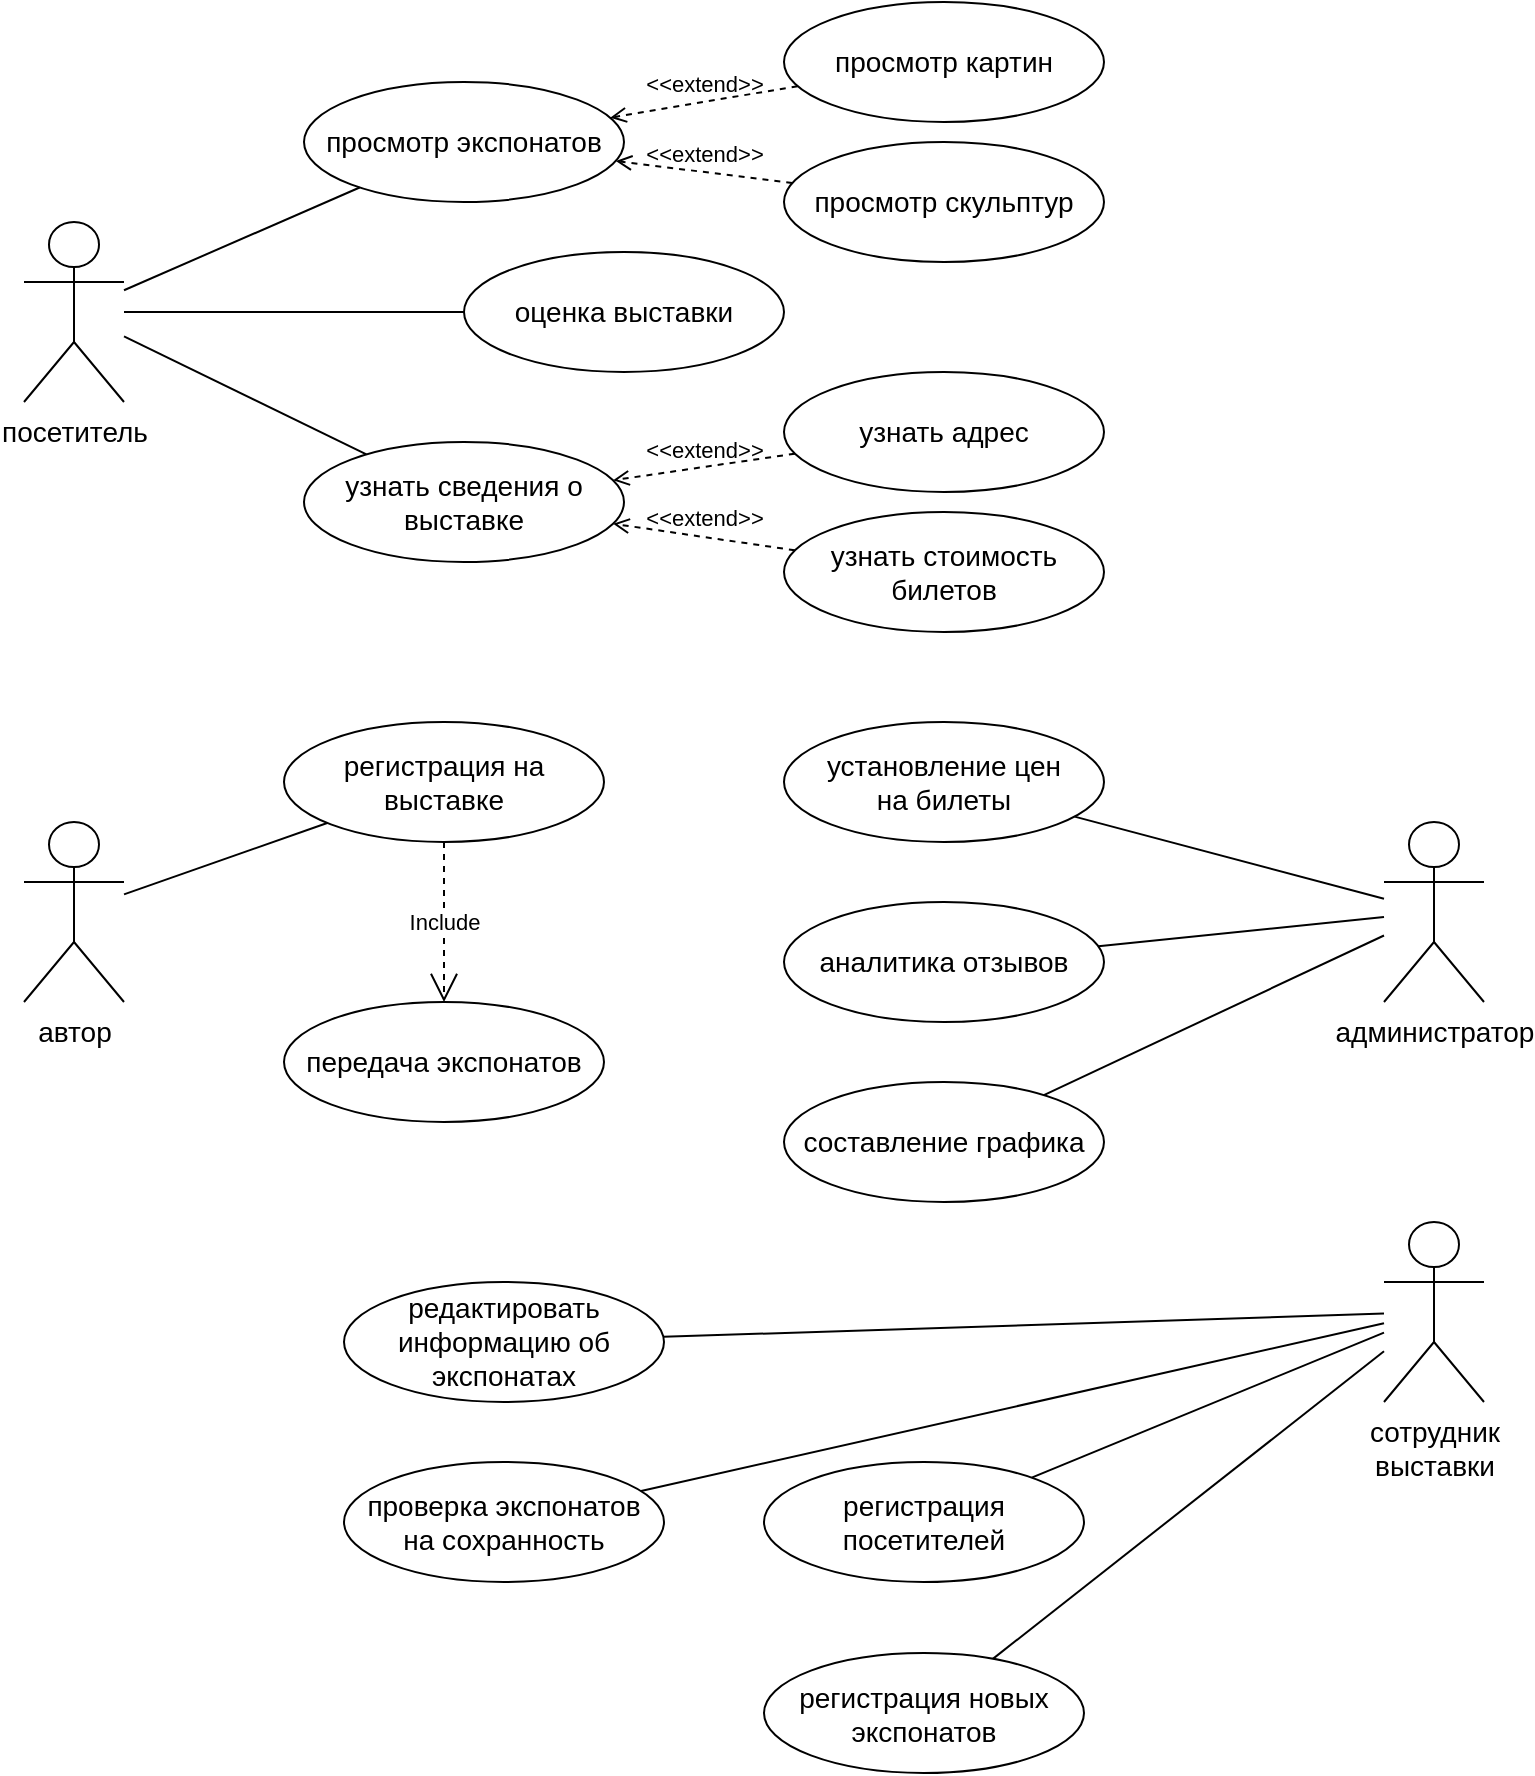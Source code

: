 <mxfile version="15.3.4" type="github">
  <diagram id="RXkYxC6cQjv5jpIJ6nsY" name="Страница 1">
    <mxGraphModel dx="990" dy="575" grid="1" gridSize="10" guides="1" tooltips="1" connect="1" arrows="1" fold="1" page="1" pageScale="1" pageWidth="827" pageHeight="1169" math="0" shadow="0">
      <root>
        <mxCell id="0" />
        <mxCell id="1" parent="0" />
        <mxCell id="jTPdTnIN6dEd3ZTVsYPK-1" value="&lt;font style=&quot;font-size: 14px&quot;&gt;посетитель&lt;/font&gt;" style="shape=umlActor;verticalLabelPosition=bottom;verticalAlign=top;html=1;outlineConnect=0;" parent="1" vertex="1">
          <mxGeometry x="20" y="180" width="50" height="90" as="geometry" />
        </mxCell>
        <mxCell id="jTPdTnIN6dEd3ZTVsYPK-16" value="&lt;font style=&quot;font-size: 14px&quot;&gt;сотрудник&lt;br&gt;выставки&lt;br&gt;&lt;/font&gt;" style="shape=umlActor;verticalLabelPosition=bottom;verticalAlign=top;html=1;outlineConnect=0;" parent="1" vertex="1">
          <mxGeometry x="700" y="680" width="50" height="90" as="geometry" />
        </mxCell>
        <mxCell id="jTPdTnIN6dEd3ZTVsYPK-17" value="&lt;font style=&quot;font-size: 14px&quot;&gt;редактировать информацию об экспонатах&lt;/font&gt;" style="ellipse;whiteSpace=wrap;html=1;" parent="1" vertex="1">
          <mxGeometry x="180" y="710" width="160" height="60" as="geometry" />
        </mxCell>
        <mxCell id="jTPdTnIN6dEd3ZTVsYPK-20" value="" style="endArrow=none;html=1;" parent="1" source="jTPdTnIN6dEd3ZTVsYPK-16" target="jTPdTnIN6dEd3ZTVsYPK-25" edge="1">
          <mxGeometry width="50" height="50" relative="1" as="geometry">
            <mxPoint x="330" y="860" as="sourcePoint" />
            <mxPoint x="390" y="860" as="targetPoint" />
          </mxGeometry>
        </mxCell>
        <mxCell id="jTPdTnIN6dEd3ZTVsYPK-21" value="" style="endArrow=none;html=1;" parent="1" source="jTPdTnIN6dEd3ZTVsYPK-16" target="jTPdTnIN6dEd3ZTVsYPK-26" edge="1">
          <mxGeometry width="50" height="50" relative="1" as="geometry">
            <mxPoint x="330" y="860" as="sourcePoint" />
            <mxPoint x="390" y="960" as="targetPoint" />
          </mxGeometry>
        </mxCell>
        <mxCell id="jTPdTnIN6dEd3ZTVsYPK-22" value="" style="endArrow=none;html=1;" parent="1" source="jTPdTnIN6dEd3ZTVsYPK-16" target="jTPdTnIN6dEd3ZTVsYPK-17" edge="1">
          <mxGeometry width="50" height="50" relative="1" as="geometry">
            <mxPoint x="330" y="860" as="sourcePoint" />
            <mxPoint x="460" y="860" as="targetPoint" />
          </mxGeometry>
        </mxCell>
        <mxCell id="jTPdTnIN6dEd3ZTVsYPK-25" value="&lt;span style=&quot;font-size: 14px&quot;&gt;регистрация посетителей&lt;/span&gt;" style="ellipse;whiteSpace=wrap;html=1;" parent="1" vertex="1">
          <mxGeometry x="390" y="800" width="160" height="60" as="geometry" />
        </mxCell>
        <mxCell id="jTPdTnIN6dEd3ZTVsYPK-26" value="&lt;font style=&quot;font-size: 14px&quot;&gt;регистрация новых экспонатов&lt;/font&gt;" style="ellipse;whiteSpace=wrap;html=1;" parent="1" vertex="1">
          <mxGeometry x="390" y="895.5" width="160" height="60" as="geometry" />
        </mxCell>
        <mxCell id="jTPdTnIN6dEd3ZTVsYPK-27" value="&lt;span style=&quot;font-size: 14px&quot;&gt;проверка экспонатов &lt;br&gt;на сохранность&lt;/span&gt;" style="ellipse;whiteSpace=wrap;html=1;" parent="1" vertex="1">
          <mxGeometry x="180" y="800" width="160" height="60" as="geometry" />
        </mxCell>
        <mxCell id="jTPdTnIN6dEd3ZTVsYPK-29" value="" style="endArrow=none;html=1;" parent="1" source="jTPdTnIN6dEd3ZTVsYPK-16" target="jTPdTnIN6dEd3ZTVsYPK-27" edge="1">
          <mxGeometry width="50" height="50" relative="1" as="geometry">
            <mxPoint x="330" y="860" as="sourcePoint" />
            <mxPoint x="420" y="780" as="targetPoint" />
          </mxGeometry>
        </mxCell>
        <mxCell id="jTPdTnIN6dEd3ZTVsYPK-30" value="&lt;font style=&quot;font-size: 14px&quot;&gt;администратор&lt;/font&gt;" style="shape=umlActor;verticalLabelPosition=bottom;verticalAlign=top;html=1;outlineConnect=0;" parent="1" vertex="1">
          <mxGeometry x="700" y="480" width="50" height="90" as="geometry" />
        </mxCell>
        <mxCell id="jTPdTnIN6dEd3ZTVsYPK-37" value="&lt;font style=&quot;font-size: 14px&quot;&gt;автор&lt;br&gt;&lt;/font&gt;" style="shape=umlActor;verticalLabelPosition=bottom;verticalAlign=top;html=1;outlineConnect=0;" parent="1" vertex="1">
          <mxGeometry x="20" y="480" width="50" height="90" as="geometry" />
        </mxCell>
        <mxCell id="jTPdTnIN6dEd3ZTVsYPK-38" value="&lt;font style=&quot;font-size: 14px&quot;&gt;регистрация на выставке&lt;/font&gt;" style="ellipse;whiteSpace=wrap;html=1;" parent="1" vertex="1">
          <mxGeometry x="150" y="430" width="160" height="60" as="geometry" />
        </mxCell>
        <mxCell id="jTPdTnIN6dEd3ZTVsYPK-41" value="" style="endArrow=none;html=1;" parent="1" source="jTPdTnIN6dEd3ZTVsYPK-37" target="jTPdTnIN6dEd3ZTVsYPK-38" edge="1">
          <mxGeometry width="50" height="50" relative="1" as="geometry">
            <mxPoint x="570" y="590" as="sourcePoint" />
            <mxPoint x="700" y="590" as="targetPoint" />
          </mxGeometry>
        </mxCell>
        <mxCell id="jTPdTnIN6dEd3ZTVsYPK-46" value="&lt;font style=&quot;font-size: 14px&quot;&gt;просмотр экспонатов&lt;br&gt;&lt;/font&gt;" style="ellipse;whiteSpace=wrap;html=1;" parent="1" vertex="1">
          <mxGeometry x="160" y="110" width="160" height="60" as="geometry" />
        </mxCell>
        <mxCell id="jTPdTnIN6dEd3ZTVsYPK-47" value="" style="endArrow=none;html=1;" parent="1" source="jTPdTnIN6dEd3ZTVsYPK-1" target="jTPdTnIN6dEd3ZTVsYPK-50" edge="1">
          <mxGeometry width="50" height="50" relative="1" as="geometry">
            <mxPoint x="90" y="230" as="sourcePoint" />
            <mxPoint x="150" y="230" as="targetPoint" />
          </mxGeometry>
        </mxCell>
        <mxCell id="jTPdTnIN6dEd3ZTVsYPK-49" value="" style="endArrow=none;html=1;" parent="1" source="jTPdTnIN6dEd3ZTVsYPK-1" target="jTPdTnIN6dEd3ZTVsYPK-46" edge="1">
          <mxGeometry width="50" height="50" relative="1" as="geometry">
            <mxPoint x="90" y="230" as="sourcePoint" />
            <mxPoint x="220" y="230" as="targetPoint" />
          </mxGeometry>
        </mxCell>
        <mxCell id="jTPdTnIN6dEd3ZTVsYPK-50" value="&lt;span style=&quot;font-size: 14px&quot;&gt;узнать сведения о выставке&lt;br&gt;&lt;/span&gt;" style="ellipse;whiteSpace=wrap;html=1;" parent="1" vertex="1">
          <mxGeometry x="160" y="290" width="160" height="60" as="geometry" />
        </mxCell>
        <mxCell id="jTPdTnIN6dEd3ZTVsYPK-52" value="&lt;span style=&quot;font-size: 14px&quot;&gt;оценка выставки&lt;/span&gt;" style="ellipse;whiteSpace=wrap;html=1;" parent="1" vertex="1">
          <mxGeometry x="240" y="195" width="160" height="60" as="geometry" />
        </mxCell>
        <mxCell id="jTPdTnIN6dEd3ZTVsYPK-53" value="" style="endArrow=none;html=1;" parent="1" source="jTPdTnIN6dEd3ZTVsYPK-1" target="jTPdTnIN6dEd3ZTVsYPK-52" edge="1">
          <mxGeometry width="50" height="50" relative="1" as="geometry">
            <mxPoint x="90" y="230" as="sourcePoint" />
            <mxPoint x="180" y="150" as="targetPoint" />
          </mxGeometry>
        </mxCell>
        <mxCell id="jTPdTnIN6dEd3ZTVsYPK-54" value="&lt;font style=&quot;font-size: 14px&quot;&gt;установление цен&lt;br&gt;на билеты&lt;br&gt;&lt;/font&gt;" style="ellipse;whiteSpace=wrap;html=1;" parent="1" vertex="1">
          <mxGeometry x="400" y="430" width="160" height="60" as="geometry" />
        </mxCell>
        <mxCell id="jTPdTnIN6dEd3ZTVsYPK-55" value="" style="endArrow=none;html=1;" parent="1" source="jTPdTnIN6dEd3ZTVsYPK-30" target="jTPdTnIN6dEd3ZTVsYPK-57" edge="1">
          <mxGeometry width="50" height="50" relative="1" as="geometry">
            <mxPoint x="490" y="520" as="sourcePoint" />
            <mxPoint x="550" y="520" as="targetPoint" />
          </mxGeometry>
        </mxCell>
        <mxCell id="jTPdTnIN6dEd3ZTVsYPK-56" value="" style="endArrow=none;html=1;" parent="1" source="jTPdTnIN6dEd3ZTVsYPK-30" target="jTPdTnIN6dEd3ZTVsYPK-54" edge="1">
          <mxGeometry width="50" height="50" relative="1" as="geometry">
            <mxPoint x="490" y="520" as="sourcePoint" />
            <mxPoint x="620" y="520" as="targetPoint" />
          </mxGeometry>
        </mxCell>
        <mxCell id="jTPdTnIN6dEd3ZTVsYPK-57" value="&lt;span style=&quot;font-size: 14px&quot;&gt;составление графика&lt;/span&gt;" style="ellipse;whiteSpace=wrap;html=1;" parent="1" vertex="1">
          <mxGeometry x="400" y="610" width="160" height="60" as="geometry" />
        </mxCell>
        <mxCell id="jTPdTnIN6dEd3ZTVsYPK-58" value="&lt;span style=&quot;font-size: 14px&quot;&gt;аналитика отзывов&lt;/span&gt;" style="ellipse;whiteSpace=wrap;html=1;" parent="1" vertex="1">
          <mxGeometry x="400" y="520" width="160" height="60" as="geometry" />
        </mxCell>
        <mxCell id="jTPdTnIN6dEd3ZTVsYPK-59" value="" style="endArrow=none;html=1;" parent="1" source="jTPdTnIN6dEd3ZTVsYPK-30" target="jTPdTnIN6dEd3ZTVsYPK-58" edge="1">
          <mxGeometry width="50" height="50" relative="1" as="geometry">
            <mxPoint x="490" y="520" as="sourcePoint" />
            <mxPoint x="580" y="440" as="targetPoint" />
          </mxGeometry>
        </mxCell>
        <mxCell id="jTPdTnIN6dEd3ZTVsYPK-63" value="Include" style="endArrow=open;endSize=12;dashed=1;html=1;targetPerimeterSpacing=0;" parent="1" source="jTPdTnIN6dEd3ZTVsYPK-38" target="jTPdTnIN6dEd3ZTVsYPK-64" edge="1">
          <mxGeometry width="160" relative="1" as="geometry">
            <mxPoint x="1010" y="170" as="sourcePoint" />
            <mxPoint x="860" y="190" as="targetPoint" />
            <Array as="points" />
          </mxGeometry>
        </mxCell>
        <mxCell id="jTPdTnIN6dEd3ZTVsYPK-64" value="&lt;span style=&quot;font-size: 14px&quot;&gt;передача экспонатов&lt;/span&gt;" style="ellipse;whiteSpace=wrap;html=1;" parent="1" vertex="1">
          <mxGeometry x="150" y="570" width="160" height="60" as="geometry" />
        </mxCell>
        <mxCell id="4VtLAkC79cZyieqlHN57-1" value="&lt;font style=&quot;font-size: 14px&quot;&gt;просмотр картин&lt;/font&gt;" style="ellipse;whiteSpace=wrap;html=1;" parent="1" vertex="1">
          <mxGeometry x="400" y="70" width="160" height="60" as="geometry" />
        </mxCell>
        <mxCell id="4VtLAkC79cZyieqlHN57-2" value="&lt;font style=&quot;font-size: 14px&quot;&gt;просмотр скульптур&lt;/font&gt;" style="ellipse;whiteSpace=wrap;html=1;" parent="1" vertex="1">
          <mxGeometry x="400" y="140" width="160" height="60" as="geometry" />
        </mxCell>
        <mxCell id="4VtLAkC79cZyieqlHN57-3" value="&amp;lt;&amp;lt;extend&amp;gt;&amp;gt;" style="html=1;verticalAlign=bottom;labelBackgroundColor=none;endArrow=open;endFill=0;dashed=1;" parent="1" source="4VtLAkC79cZyieqlHN57-1" target="jTPdTnIN6dEd3ZTVsYPK-46" edge="1">
          <mxGeometry width="160" relative="1" as="geometry">
            <mxPoint x="-120" y="390" as="sourcePoint" />
            <mxPoint x="330" y="90" as="targetPoint" />
          </mxGeometry>
        </mxCell>
        <mxCell id="4VtLAkC79cZyieqlHN57-4" value="&amp;lt;&amp;lt;extend&amp;gt;&amp;gt;" style="html=1;verticalAlign=bottom;labelBackgroundColor=none;endArrow=open;endFill=0;dashed=1;" parent="1" source="4VtLAkC79cZyieqlHN57-2" target="jTPdTnIN6dEd3ZTVsYPK-46" edge="1">
          <mxGeometry width="160" relative="1" as="geometry">
            <mxPoint x="316.784" y="133.483" as="sourcePoint" />
            <mxPoint x="360" y="230" as="targetPoint" />
          </mxGeometry>
        </mxCell>
        <mxCell id="4VtLAkC79cZyieqlHN57-5" value="&lt;font style=&quot;font-size: 14px&quot;&gt;узнать адрес&lt;/font&gt;" style="ellipse;whiteSpace=wrap;html=1;" parent="1" vertex="1">
          <mxGeometry x="400" y="255" width="160" height="60" as="geometry" />
        </mxCell>
        <mxCell id="4VtLAkC79cZyieqlHN57-6" value="&lt;font style=&quot;font-size: 14px&quot;&gt;узнать стоимость билетов&lt;/font&gt;" style="ellipse;whiteSpace=wrap;html=1;" parent="1" vertex="1">
          <mxGeometry x="400" y="325" width="160" height="60" as="geometry" />
        </mxCell>
        <mxCell id="4VtLAkC79cZyieqlHN57-7" value="&amp;lt;&amp;lt;extend&amp;gt;&amp;gt;" style="html=1;verticalAlign=bottom;labelBackgroundColor=none;endArrow=open;endFill=0;dashed=1;" parent="1" source="4VtLAkC79cZyieqlHN57-5" target="jTPdTnIN6dEd3ZTVsYPK-50" edge="1">
          <mxGeometry width="160" relative="1" as="geometry">
            <mxPoint x="413.973" y="170.663" as="sourcePoint" />
            <mxPoint x="325.895" y="159.487" as="targetPoint" />
          </mxGeometry>
        </mxCell>
        <mxCell id="4VtLAkC79cZyieqlHN57-8" value="&amp;lt;&amp;lt;extend&amp;gt;&amp;gt;" style="html=1;verticalAlign=bottom;labelBackgroundColor=none;endArrow=open;endFill=0;dashed=1;" parent="1" source="4VtLAkC79cZyieqlHN57-6" target="jTPdTnIN6dEd3ZTVsYPK-50" edge="1">
          <mxGeometry width="160" relative="1" as="geometry">
            <mxPoint x="415.574" y="306.002" as="sourcePoint" />
            <mxPoint x="324.759" y="319.32" as="targetPoint" />
          </mxGeometry>
        </mxCell>
      </root>
    </mxGraphModel>
  </diagram>
</mxfile>

